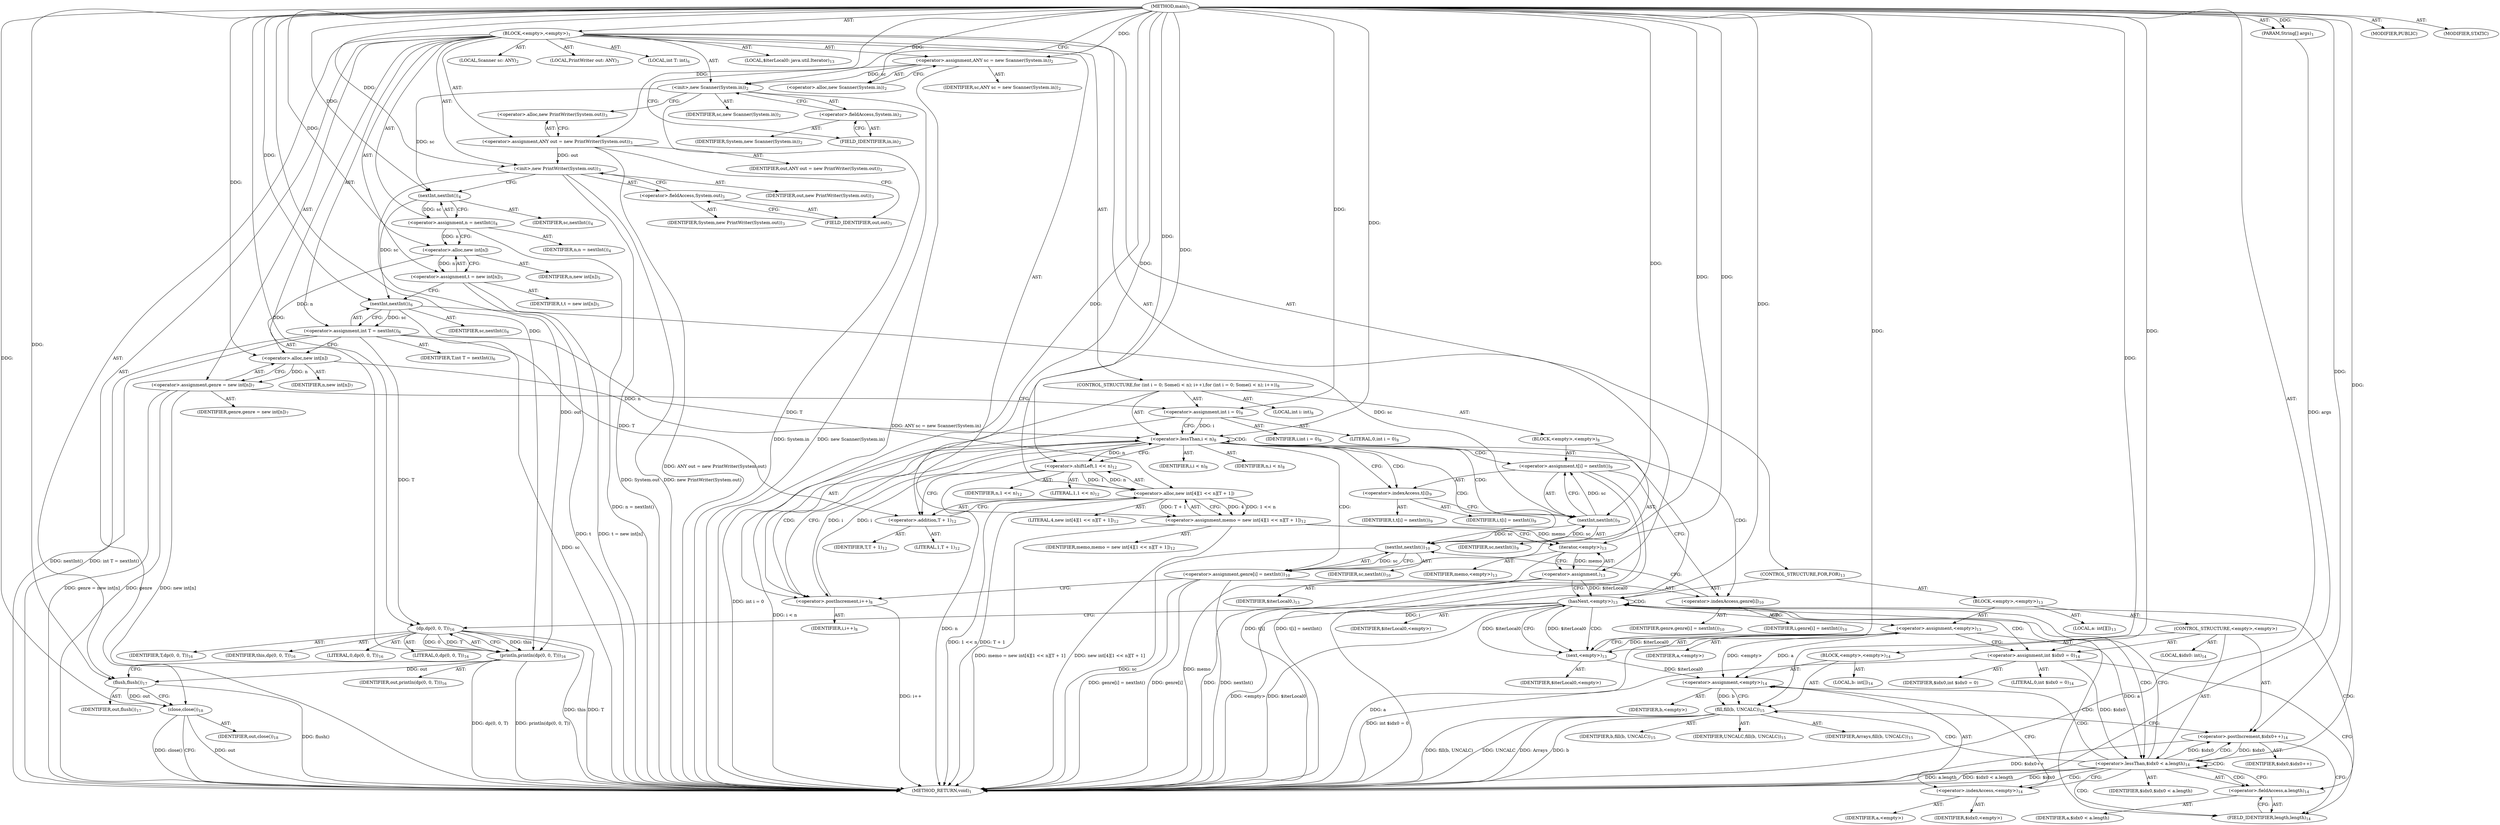 digraph "main" {  
"21" [label = <(METHOD,main)<SUB>1</SUB>> ]
"22" [label = <(PARAM,String[] args)<SUB>1</SUB>> ]
"23" [label = <(BLOCK,&lt;empty&gt;,&lt;empty&gt;)<SUB>1</SUB>> ]
"4" [label = <(LOCAL,Scanner sc: ANY)<SUB>2</SUB>> ]
"24" [label = <(&lt;operator&gt;.assignment,ANY sc = new Scanner(System.in))<SUB>2</SUB>> ]
"25" [label = <(IDENTIFIER,sc,ANY sc = new Scanner(System.in))<SUB>2</SUB>> ]
"26" [label = <(&lt;operator&gt;.alloc,new Scanner(System.in))<SUB>2</SUB>> ]
"27" [label = <(&lt;init&gt;,new Scanner(System.in))<SUB>2</SUB>> ]
"3" [label = <(IDENTIFIER,sc,new Scanner(System.in))<SUB>2</SUB>> ]
"28" [label = <(&lt;operator&gt;.fieldAccess,System.in)<SUB>2</SUB>> ]
"29" [label = <(IDENTIFIER,System,new Scanner(System.in))<SUB>2</SUB>> ]
"30" [label = <(FIELD_IDENTIFIER,in,in)<SUB>2</SUB>> ]
"6" [label = <(LOCAL,PrintWriter out: ANY)<SUB>3</SUB>> ]
"31" [label = <(&lt;operator&gt;.assignment,ANY out = new PrintWriter(System.out))<SUB>3</SUB>> ]
"32" [label = <(IDENTIFIER,out,ANY out = new PrintWriter(System.out))<SUB>3</SUB>> ]
"33" [label = <(&lt;operator&gt;.alloc,new PrintWriter(System.out))<SUB>3</SUB>> ]
"34" [label = <(&lt;init&gt;,new PrintWriter(System.out))<SUB>3</SUB>> ]
"5" [label = <(IDENTIFIER,out,new PrintWriter(System.out))<SUB>3</SUB>> ]
"35" [label = <(&lt;operator&gt;.fieldAccess,System.out)<SUB>3</SUB>> ]
"36" [label = <(IDENTIFIER,System,new PrintWriter(System.out))<SUB>3</SUB>> ]
"37" [label = <(FIELD_IDENTIFIER,out,out)<SUB>3</SUB>> ]
"38" [label = <(&lt;operator&gt;.assignment,n = nextInt())<SUB>4</SUB>> ]
"39" [label = <(IDENTIFIER,n,n = nextInt())<SUB>4</SUB>> ]
"40" [label = <(nextInt,nextInt())<SUB>4</SUB>> ]
"41" [label = <(IDENTIFIER,sc,nextInt())<SUB>4</SUB>> ]
"42" [label = <(&lt;operator&gt;.assignment,t = new int[n])<SUB>5</SUB>> ]
"43" [label = <(IDENTIFIER,t,t = new int[n])<SUB>5</SUB>> ]
"44" [label = <(&lt;operator&gt;.alloc,new int[n])> ]
"45" [label = <(IDENTIFIER,n,new int[n])<SUB>5</SUB>> ]
"46" [label = <(LOCAL,int T: int)<SUB>6</SUB>> ]
"47" [label = <(&lt;operator&gt;.assignment,int T = nextInt())<SUB>6</SUB>> ]
"48" [label = <(IDENTIFIER,T,int T = nextInt())<SUB>6</SUB>> ]
"49" [label = <(nextInt,nextInt())<SUB>6</SUB>> ]
"50" [label = <(IDENTIFIER,sc,nextInt())<SUB>6</SUB>> ]
"51" [label = <(&lt;operator&gt;.assignment,genre = new int[n])<SUB>7</SUB>> ]
"52" [label = <(IDENTIFIER,genre,genre = new int[n])<SUB>7</SUB>> ]
"53" [label = <(&lt;operator&gt;.alloc,new int[n])> ]
"54" [label = <(IDENTIFIER,n,new int[n])<SUB>7</SUB>> ]
"55" [label = <(CONTROL_STRUCTURE,for (int i = 0; Some(i &lt; n); i++),for (int i = 0; Some(i &lt; n); i++))<SUB>8</SUB>> ]
"56" [label = <(LOCAL,int i: int)<SUB>8</SUB>> ]
"57" [label = <(&lt;operator&gt;.assignment,int i = 0)<SUB>8</SUB>> ]
"58" [label = <(IDENTIFIER,i,int i = 0)<SUB>8</SUB>> ]
"59" [label = <(LITERAL,0,int i = 0)<SUB>8</SUB>> ]
"60" [label = <(&lt;operator&gt;.lessThan,i &lt; n)<SUB>8</SUB>> ]
"61" [label = <(IDENTIFIER,i,i &lt; n)<SUB>8</SUB>> ]
"62" [label = <(IDENTIFIER,n,i &lt; n)<SUB>8</SUB>> ]
"63" [label = <(&lt;operator&gt;.postIncrement,i++)<SUB>8</SUB>> ]
"64" [label = <(IDENTIFIER,i,i++)<SUB>8</SUB>> ]
"65" [label = <(BLOCK,&lt;empty&gt;,&lt;empty&gt;)<SUB>8</SUB>> ]
"66" [label = <(&lt;operator&gt;.assignment,t[i] = nextInt())<SUB>9</SUB>> ]
"67" [label = <(&lt;operator&gt;.indexAccess,t[i])<SUB>9</SUB>> ]
"68" [label = <(IDENTIFIER,t,t[i] = nextInt())<SUB>9</SUB>> ]
"69" [label = <(IDENTIFIER,i,t[i] = nextInt())<SUB>9</SUB>> ]
"70" [label = <(nextInt,nextInt())<SUB>9</SUB>> ]
"71" [label = <(IDENTIFIER,sc,nextInt())<SUB>9</SUB>> ]
"72" [label = <(&lt;operator&gt;.assignment,genre[i] = nextInt())<SUB>10</SUB>> ]
"73" [label = <(&lt;operator&gt;.indexAccess,genre[i])<SUB>10</SUB>> ]
"74" [label = <(IDENTIFIER,genre,genre[i] = nextInt())<SUB>10</SUB>> ]
"75" [label = <(IDENTIFIER,i,genre[i] = nextInt())<SUB>10</SUB>> ]
"76" [label = <(nextInt,nextInt())<SUB>10</SUB>> ]
"77" [label = <(IDENTIFIER,sc,nextInt())<SUB>10</SUB>> ]
"78" [label = <(&lt;operator&gt;.assignment,memo = new int[4][1 &lt;&lt; n][T + 1])<SUB>12</SUB>> ]
"79" [label = <(IDENTIFIER,memo,memo = new int[4][1 &lt;&lt; n][T + 1])<SUB>12</SUB>> ]
"80" [label = <(&lt;operator&gt;.alloc,new int[4][1 &lt;&lt; n][T + 1])> ]
"81" [label = <(LITERAL,4,new int[4][1 &lt;&lt; n][T + 1])<SUB>12</SUB>> ]
"82" [label = <(&lt;operator&gt;.shiftLeft,1 &lt;&lt; n)<SUB>12</SUB>> ]
"83" [label = <(LITERAL,1,1 &lt;&lt; n)<SUB>12</SUB>> ]
"84" [label = <(IDENTIFIER,n,1 &lt;&lt; n)<SUB>12</SUB>> ]
"85" [label = <(&lt;operator&gt;.addition,T + 1)<SUB>12</SUB>> ]
"86" [label = <(IDENTIFIER,T,T + 1)<SUB>12</SUB>> ]
"87" [label = <(LITERAL,1,T + 1)<SUB>12</SUB>> ]
"88" [label = <(LOCAL,$iterLocal0: java.util.Iterator)<SUB>13</SUB>> ]
"89" [label = <(&lt;operator&gt;.assignment,)<SUB>13</SUB>> ]
"90" [label = <(IDENTIFIER,$iterLocal0,)<SUB>13</SUB>> ]
"91" [label = <(iterator,&lt;empty&gt;)<SUB>13</SUB>> ]
"92" [label = <(IDENTIFIER,memo,&lt;empty&gt;)<SUB>13</SUB>> ]
"93" [label = <(CONTROL_STRUCTURE,FOR,FOR)<SUB>13</SUB>> ]
"94" [label = <(hasNext,&lt;empty&gt;)<SUB>13</SUB>> ]
"95" [label = <(IDENTIFIER,$iterLocal0,&lt;empty&gt;)> ]
"96" [label = <(BLOCK,&lt;empty&gt;,&lt;empty&gt;)<SUB>13</SUB>> ]
"97" [label = <(LOCAL,a: int[][])<SUB>13</SUB>> ]
"98" [label = <(&lt;operator&gt;.assignment,&lt;empty&gt;)<SUB>13</SUB>> ]
"99" [label = <(IDENTIFIER,a,&lt;empty&gt;)> ]
"100" [label = <(next,&lt;empty&gt;)<SUB>13</SUB>> ]
"101" [label = <(IDENTIFIER,$iterLocal0,&lt;empty&gt;)> ]
"102" [label = <(CONTROL_STRUCTURE,&lt;empty&gt;,&lt;empty&gt;)> ]
"103" [label = <(LOCAL,$idx0: int)<SUB>14</SUB>> ]
"104" [label = <(&lt;operator&gt;.assignment,int $idx0 = 0)<SUB>14</SUB>> ]
"105" [label = <(IDENTIFIER,$idx0,int $idx0 = 0)> ]
"106" [label = <(LITERAL,0,int $idx0 = 0)<SUB>14</SUB>> ]
"107" [label = <(&lt;operator&gt;.lessThan,$idx0 &lt; a.length)<SUB>14</SUB>> ]
"108" [label = <(IDENTIFIER,$idx0,$idx0 &lt; a.length)> ]
"109" [label = <(&lt;operator&gt;.fieldAccess,a.length)<SUB>14</SUB>> ]
"110" [label = <(IDENTIFIER,a,$idx0 &lt; a.length)> ]
"111" [label = <(FIELD_IDENTIFIER,length,length)<SUB>14</SUB>> ]
"112" [label = <(&lt;operator&gt;.postIncrement,$idx0++)<SUB>14</SUB>> ]
"113" [label = <(IDENTIFIER,$idx0,$idx0++)> ]
"114" [label = <(BLOCK,&lt;empty&gt;,&lt;empty&gt;)<SUB>14</SUB>> ]
"115" [label = <(LOCAL,b: int[])<SUB>14</SUB>> ]
"116" [label = <(&lt;operator&gt;.assignment,&lt;empty&gt;)<SUB>14</SUB>> ]
"117" [label = <(IDENTIFIER,b,&lt;empty&gt;)> ]
"118" [label = <(&lt;operator&gt;.indexAccess,&lt;empty&gt;)<SUB>14</SUB>> ]
"119" [label = <(IDENTIFIER,a,&lt;empty&gt;)> ]
"120" [label = <(IDENTIFIER,$idx0,&lt;empty&gt;)> ]
"121" [label = <(fill,fill(b, UNCALC))<SUB>15</SUB>> ]
"122" [label = <(IDENTIFIER,Arrays,fill(b, UNCALC))<SUB>15</SUB>> ]
"123" [label = <(IDENTIFIER,b,fill(b, UNCALC))<SUB>15</SUB>> ]
"124" [label = <(IDENTIFIER,UNCALC,fill(b, UNCALC))<SUB>15</SUB>> ]
"125" [label = <(println,println(dp(0, 0, T)))<SUB>16</SUB>> ]
"126" [label = <(IDENTIFIER,out,println(dp(0, 0, T)))<SUB>16</SUB>> ]
"127" [label = <(dp,dp(0, 0, T))<SUB>16</SUB>> ]
"128" [label = <(IDENTIFIER,this,dp(0, 0, T))<SUB>16</SUB>> ]
"129" [label = <(LITERAL,0,dp(0, 0, T))<SUB>16</SUB>> ]
"130" [label = <(LITERAL,0,dp(0, 0, T))<SUB>16</SUB>> ]
"131" [label = <(IDENTIFIER,T,dp(0, 0, T))<SUB>16</SUB>> ]
"132" [label = <(flush,flush())<SUB>17</SUB>> ]
"133" [label = <(IDENTIFIER,out,flush())<SUB>17</SUB>> ]
"134" [label = <(close,close())<SUB>18</SUB>> ]
"135" [label = <(IDENTIFIER,out,close())<SUB>18</SUB>> ]
"136" [label = <(MODIFIER,PUBLIC)> ]
"137" [label = <(MODIFIER,STATIC)> ]
"138" [label = <(METHOD_RETURN,void)<SUB>1</SUB>> ]
  "21" -> "22"  [ label = "AST: "] 
  "21" -> "23"  [ label = "AST: "] 
  "21" -> "136"  [ label = "AST: "] 
  "21" -> "137"  [ label = "AST: "] 
  "21" -> "138"  [ label = "AST: "] 
  "23" -> "4"  [ label = "AST: "] 
  "23" -> "24"  [ label = "AST: "] 
  "23" -> "27"  [ label = "AST: "] 
  "23" -> "6"  [ label = "AST: "] 
  "23" -> "31"  [ label = "AST: "] 
  "23" -> "34"  [ label = "AST: "] 
  "23" -> "38"  [ label = "AST: "] 
  "23" -> "42"  [ label = "AST: "] 
  "23" -> "46"  [ label = "AST: "] 
  "23" -> "47"  [ label = "AST: "] 
  "23" -> "51"  [ label = "AST: "] 
  "23" -> "55"  [ label = "AST: "] 
  "23" -> "78"  [ label = "AST: "] 
  "23" -> "88"  [ label = "AST: "] 
  "23" -> "89"  [ label = "AST: "] 
  "23" -> "93"  [ label = "AST: "] 
  "23" -> "125"  [ label = "AST: "] 
  "23" -> "132"  [ label = "AST: "] 
  "23" -> "134"  [ label = "AST: "] 
  "24" -> "25"  [ label = "AST: "] 
  "24" -> "26"  [ label = "AST: "] 
  "27" -> "3"  [ label = "AST: "] 
  "27" -> "28"  [ label = "AST: "] 
  "28" -> "29"  [ label = "AST: "] 
  "28" -> "30"  [ label = "AST: "] 
  "31" -> "32"  [ label = "AST: "] 
  "31" -> "33"  [ label = "AST: "] 
  "34" -> "5"  [ label = "AST: "] 
  "34" -> "35"  [ label = "AST: "] 
  "35" -> "36"  [ label = "AST: "] 
  "35" -> "37"  [ label = "AST: "] 
  "38" -> "39"  [ label = "AST: "] 
  "38" -> "40"  [ label = "AST: "] 
  "40" -> "41"  [ label = "AST: "] 
  "42" -> "43"  [ label = "AST: "] 
  "42" -> "44"  [ label = "AST: "] 
  "44" -> "45"  [ label = "AST: "] 
  "47" -> "48"  [ label = "AST: "] 
  "47" -> "49"  [ label = "AST: "] 
  "49" -> "50"  [ label = "AST: "] 
  "51" -> "52"  [ label = "AST: "] 
  "51" -> "53"  [ label = "AST: "] 
  "53" -> "54"  [ label = "AST: "] 
  "55" -> "56"  [ label = "AST: "] 
  "55" -> "57"  [ label = "AST: "] 
  "55" -> "60"  [ label = "AST: "] 
  "55" -> "63"  [ label = "AST: "] 
  "55" -> "65"  [ label = "AST: "] 
  "57" -> "58"  [ label = "AST: "] 
  "57" -> "59"  [ label = "AST: "] 
  "60" -> "61"  [ label = "AST: "] 
  "60" -> "62"  [ label = "AST: "] 
  "63" -> "64"  [ label = "AST: "] 
  "65" -> "66"  [ label = "AST: "] 
  "65" -> "72"  [ label = "AST: "] 
  "66" -> "67"  [ label = "AST: "] 
  "66" -> "70"  [ label = "AST: "] 
  "67" -> "68"  [ label = "AST: "] 
  "67" -> "69"  [ label = "AST: "] 
  "70" -> "71"  [ label = "AST: "] 
  "72" -> "73"  [ label = "AST: "] 
  "72" -> "76"  [ label = "AST: "] 
  "73" -> "74"  [ label = "AST: "] 
  "73" -> "75"  [ label = "AST: "] 
  "76" -> "77"  [ label = "AST: "] 
  "78" -> "79"  [ label = "AST: "] 
  "78" -> "80"  [ label = "AST: "] 
  "80" -> "81"  [ label = "AST: "] 
  "80" -> "82"  [ label = "AST: "] 
  "80" -> "85"  [ label = "AST: "] 
  "82" -> "83"  [ label = "AST: "] 
  "82" -> "84"  [ label = "AST: "] 
  "85" -> "86"  [ label = "AST: "] 
  "85" -> "87"  [ label = "AST: "] 
  "89" -> "90"  [ label = "AST: "] 
  "89" -> "91"  [ label = "AST: "] 
  "91" -> "92"  [ label = "AST: "] 
  "93" -> "94"  [ label = "AST: "] 
  "93" -> "96"  [ label = "AST: "] 
  "94" -> "95"  [ label = "AST: "] 
  "96" -> "97"  [ label = "AST: "] 
  "96" -> "98"  [ label = "AST: "] 
  "96" -> "102"  [ label = "AST: "] 
  "98" -> "99"  [ label = "AST: "] 
  "98" -> "100"  [ label = "AST: "] 
  "100" -> "101"  [ label = "AST: "] 
  "102" -> "103"  [ label = "AST: "] 
  "102" -> "104"  [ label = "AST: "] 
  "102" -> "107"  [ label = "AST: "] 
  "102" -> "112"  [ label = "AST: "] 
  "102" -> "114"  [ label = "AST: "] 
  "104" -> "105"  [ label = "AST: "] 
  "104" -> "106"  [ label = "AST: "] 
  "107" -> "108"  [ label = "AST: "] 
  "107" -> "109"  [ label = "AST: "] 
  "109" -> "110"  [ label = "AST: "] 
  "109" -> "111"  [ label = "AST: "] 
  "112" -> "113"  [ label = "AST: "] 
  "114" -> "115"  [ label = "AST: "] 
  "114" -> "116"  [ label = "AST: "] 
  "114" -> "121"  [ label = "AST: "] 
  "116" -> "117"  [ label = "AST: "] 
  "116" -> "118"  [ label = "AST: "] 
  "118" -> "119"  [ label = "AST: "] 
  "118" -> "120"  [ label = "AST: "] 
  "121" -> "122"  [ label = "AST: "] 
  "121" -> "123"  [ label = "AST: "] 
  "121" -> "124"  [ label = "AST: "] 
  "125" -> "126"  [ label = "AST: "] 
  "125" -> "127"  [ label = "AST: "] 
  "127" -> "128"  [ label = "AST: "] 
  "127" -> "129"  [ label = "AST: "] 
  "127" -> "130"  [ label = "AST: "] 
  "127" -> "131"  [ label = "AST: "] 
  "132" -> "133"  [ label = "AST: "] 
  "134" -> "135"  [ label = "AST: "] 
  "24" -> "30"  [ label = "CFG: "] 
  "27" -> "33"  [ label = "CFG: "] 
  "31" -> "37"  [ label = "CFG: "] 
  "34" -> "40"  [ label = "CFG: "] 
  "38" -> "44"  [ label = "CFG: "] 
  "42" -> "49"  [ label = "CFG: "] 
  "47" -> "53"  [ label = "CFG: "] 
  "51" -> "57"  [ label = "CFG: "] 
  "78" -> "91"  [ label = "CFG: "] 
  "89" -> "94"  [ label = "CFG: "] 
  "125" -> "132"  [ label = "CFG: "] 
  "132" -> "134"  [ label = "CFG: "] 
  "134" -> "138"  [ label = "CFG: "] 
  "26" -> "24"  [ label = "CFG: "] 
  "28" -> "27"  [ label = "CFG: "] 
  "33" -> "31"  [ label = "CFG: "] 
  "35" -> "34"  [ label = "CFG: "] 
  "40" -> "38"  [ label = "CFG: "] 
  "44" -> "42"  [ label = "CFG: "] 
  "49" -> "47"  [ label = "CFG: "] 
  "53" -> "51"  [ label = "CFG: "] 
  "57" -> "60"  [ label = "CFG: "] 
  "60" -> "67"  [ label = "CFG: "] 
  "60" -> "82"  [ label = "CFG: "] 
  "63" -> "60"  [ label = "CFG: "] 
  "80" -> "78"  [ label = "CFG: "] 
  "91" -> "89"  [ label = "CFG: "] 
  "94" -> "100"  [ label = "CFG: "] 
  "94" -> "127"  [ label = "CFG: "] 
  "127" -> "125"  [ label = "CFG: "] 
  "30" -> "28"  [ label = "CFG: "] 
  "37" -> "35"  [ label = "CFG: "] 
  "66" -> "73"  [ label = "CFG: "] 
  "72" -> "63"  [ label = "CFG: "] 
  "82" -> "85"  [ label = "CFG: "] 
  "85" -> "80"  [ label = "CFG: "] 
  "98" -> "104"  [ label = "CFG: "] 
  "67" -> "70"  [ label = "CFG: "] 
  "70" -> "66"  [ label = "CFG: "] 
  "73" -> "76"  [ label = "CFG: "] 
  "76" -> "72"  [ label = "CFG: "] 
  "100" -> "98"  [ label = "CFG: "] 
  "104" -> "111"  [ label = "CFG: "] 
  "107" -> "94"  [ label = "CFG: "] 
  "107" -> "118"  [ label = "CFG: "] 
  "112" -> "111"  [ label = "CFG: "] 
  "109" -> "107"  [ label = "CFG: "] 
  "116" -> "121"  [ label = "CFG: "] 
  "121" -> "112"  [ label = "CFG: "] 
  "111" -> "109"  [ label = "CFG: "] 
  "118" -> "116"  [ label = "CFG: "] 
  "21" -> "26"  [ label = "CFG: "] 
  "22" -> "138"  [ label = "DDG: args"] 
  "24" -> "138"  [ label = "DDG: ANY sc = new Scanner(System.in)"] 
  "27" -> "138"  [ label = "DDG: System.in"] 
  "27" -> "138"  [ label = "DDG: new Scanner(System.in)"] 
  "31" -> "138"  [ label = "DDG: ANY out = new PrintWriter(System.out)"] 
  "34" -> "138"  [ label = "DDG: System.out"] 
  "34" -> "138"  [ label = "DDG: new PrintWriter(System.out)"] 
  "38" -> "138"  [ label = "DDG: n = nextInt()"] 
  "42" -> "138"  [ label = "DDG: t"] 
  "42" -> "138"  [ label = "DDG: t = new int[n]"] 
  "49" -> "138"  [ label = "DDG: sc"] 
  "47" -> "138"  [ label = "DDG: nextInt()"] 
  "47" -> "138"  [ label = "DDG: int T = nextInt()"] 
  "51" -> "138"  [ label = "DDG: genre"] 
  "51" -> "138"  [ label = "DDG: new int[n]"] 
  "51" -> "138"  [ label = "DDG: genre = new int[n]"] 
  "57" -> "138"  [ label = "DDG: int i = 0"] 
  "60" -> "138"  [ label = "DDG: i"] 
  "60" -> "138"  [ label = "DDG: i &lt; n"] 
  "82" -> "138"  [ label = "DDG: n"] 
  "80" -> "138"  [ label = "DDG: 1 &lt;&lt; n"] 
  "80" -> "138"  [ label = "DDG: T + 1"] 
  "78" -> "138"  [ label = "DDG: new int[4][1 &lt;&lt; n][T + 1]"] 
  "78" -> "138"  [ label = "DDG: memo = new int[4][1 &lt;&lt; n][T + 1]"] 
  "91" -> "138"  [ label = "DDG: memo"] 
  "89" -> "138"  [ label = "DDG: "] 
  "94" -> "138"  [ label = "DDG: $iterLocal0"] 
  "94" -> "138"  [ label = "DDG: &lt;empty&gt;"] 
  "127" -> "138"  [ label = "DDG: T"] 
  "125" -> "138"  [ label = "DDG: dp(0, 0, T)"] 
  "125" -> "138"  [ label = "DDG: println(dp(0, 0, T))"] 
  "132" -> "138"  [ label = "DDG: flush()"] 
  "134" -> "138"  [ label = "DDG: out"] 
  "134" -> "138"  [ label = "DDG: close()"] 
  "98" -> "138"  [ label = "DDG: a"] 
  "104" -> "138"  [ label = "DDG: int $idx0 = 0"] 
  "107" -> "138"  [ label = "DDG: $idx0"] 
  "107" -> "138"  [ label = "DDG: a.length"] 
  "107" -> "138"  [ label = "DDG: $idx0 &lt; a.length"] 
  "121" -> "138"  [ label = "DDG: Arrays"] 
  "121" -> "138"  [ label = "DDG: b"] 
  "121" -> "138"  [ label = "DDG: fill(b, UNCALC)"] 
  "112" -> "138"  [ label = "DDG: $idx0++"] 
  "66" -> "138"  [ label = "DDG: t[i]"] 
  "66" -> "138"  [ label = "DDG: t[i] = nextInt()"] 
  "72" -> "138"  [ label = "DDG: genre[i]"] 
  "76" -> "138"  [ label = "DDG: sc"] 
  "72" -> "138"  [ label = "DDG: nextInt()"] 
  "72" -> "138"  [ label = "DDG: genre[i] = nextInt()"] 
  "63" -> "138"  [ label = "DDG: i++"] 
  "127" -> "138"  [ label = "DDG: this"] 
  "121" -> "138"  [ label = "DDG: UNCALC"] 
  "21" -> "22"  [ label = "DDG: "] 
  "21" -> "24"  [ label = "DDG: "] 
  "21" -> "31"  [ label = "DDG: "] 
  "40" -> "38"  [ label = "DDG: sc"] 
  "44" -> "42"  [ label = "DDG: n"] 
  "49" -> "47"  [ label = "DDG: sc"] 
  "53" -> "51"  [ label = "DDG: n"] 
  "80" -> "78"  [ label = "DDG: 4"] 
  "80" -> "78"  [ label = "DDG: 1 &lt;&lt; n"] 
  "80" -> "78"  [ label = "DDG: T + 1"] 
  "91" -> "89"  [ label = "DDG: memo"] 
  "24" -> "27"  [ label = "DDG: sc"] 
  "21" -> "27"  [ label = "DDG: "] 
  "31" -> "34"  [ label = "DDG: out"] 
  "21" -> "34"  [ label = "DDG: "] 
  "21" -> "57"  [ label = "DDG: "] 
  "34" -> "125"  [ label = "DDG: out"] 
  "21" -> "125"  [ label = "DDG: "] 
  "127" -> "125"  [ label = "DDG: this"] 
  "127" -> "125"  [ label = "DDG: 0"] 
  "127" -> "125"  [ label = "DDG: T"] 
  "125" -> "132"  [ label = "DDG: out"] 
  "21" -> "132"  [ label = "DDG: "] 
  "132" -> "134"  [ label = "DDG: out"] 
  "21" -> "134"  [ label = "DDG: "] 
  "27" -> "40"  [ label = "DDG: sc"] 
  "21" -> "40"  [ label = "DDG: "] 
  "38" -> "44"  [ label = "DDG: n"] 
  "21" -> "44"  [ label = "DDG: "] 
  "40" -> "49"  [ label = "DDG: sc"] 
  "21" -> "49"  [ label = "DDG: "] 
  "44" -> "53"  [ label = "DDG: n"] 
  "21" -> "53"  [ label = "DDG: "] 
  "57" -> "60"  [ label = "DDG: i"] 
  "63" -> "60"  [ label = "DDG: i"] 
  "21" -> "60"  [ label = "DDG: "] 
  "53" -> "60"  [ label = "DDG: n"] 
  "60" -> "63"  [ label = "DDG: i"] 
  "21" -> "63"  [ label = "DDG: "] 
  "70" -> "66"  [ label = "DDG: sc"] 
  "76" -> "72"  [ label = "DDG: sc"] 
  "21" -> "80"  [ label = "DDG: "] 
  "82" -> "80"  [ label = "DDG: 1"] 
  "82" -> "80"  [ label = "DDG: n"] 
  "47" -> "80"  [ label = "DDG: T"] 
  "78" -> "91"  [ label = "DDG: memo"] 
  "21" -> "91"  [ label = "DDG: "] 
  "89" -> "94"  [ label = "DDG: $iterLocal0"] 
  "100" -> "94"  [ label = "DDG: $iterLocal0"] 
  "21" -> "94"  [ label = "DDG: "] 
  "100" -> "98"  [ label = "DDG: $iterLocal0"] 
  "21" -> "127"  [ label = "DDG: "] 
  "47" -> "127"  [ label = "DDG: T"] 
  "21" -> "82"  [ label = "DDG: "] 
  "60" -> "82"  [ label = "DDG: n"] 
  "47" -> "85"  [ label = "DDG: T"] 
  "21" -> "85"  [ label = "DDG: "] 
  "21" -> "104"  [ label = "DDG: "] 
  "49" -> "70"  [ label = "DDG: sc"] 
  "76" -> "70"  [ label = "DDG: sc"] 
  "21" -> "70"  [ label = "DDG: "] 
  "70" -> "76"  [ label = "DDG: sc"] 
  "21" -> "76"  [ label = "DDG: "] 
  "94" -> "100"  [ label = "DDG: $iterLocal0"] 
  "21" -> "100"  [ label = "DDG: "] 
  "104" -> "107"  [ label = "DDG: $idx0"] 
  "112" -> "107"  [ label = "DDG: $idx0"] 
  "21" -> "107"  [ label = "DDG: "] 
  "98" -> "107"  [ label = "DDG: a"] 
  "107" -> "112"  [ label = "DDG: $idx0"] 
  "21" -> "112"  [ label = "DDG: "] 
  "98" -> "116"  [ label = "DDG: a"] 
  "98" -> "116"  [ label = "DDG: &lt;empty&gt;"] 
  "100" -> "116"  [ label = "DDG: $iterLocal0"] 
  "21" -> "121"  [ label = "DDG: "] 
  "116" -> "121"  [ label = "DDG: b"] 
  "60" -> "60"  [ label = "CDG: "] 
  "60" -> "73"  [ label = "CDG: "] 
  "60" -> "66"  [ label = "CDG: "] 
  "60" -> "72"  [ label = "CDG: "] 
  "60" -> "67"  [ label = "CDG: "] 
  "60" -> "70"  [ label = "CDG: "] 
  "60" -> "63"  [ label = "CDG: "] 
  "60" -> "76"  [ label = "CDG: "] 
  "94" -> "107"  [ label = "CDG: "] 
  "94" -> "94"  [ label = "CDG: "] 
  "94" -> "98"  [ label = "CDG: "] 
  "94" -> "100"  [ label = "CDG: "] 
  "94" -> "104"  [ label = "CDG: "] 
  "94" -> "111"  [ label = "CDG: "] 
  "94" -> "109"  [ label = "CDG: "] 
  "107" -> "107"  [ label = "CDG: "] 
  "107" -> "116"  [ label = "CDG: "] 
  "107" -> "118"  [ label = "CDG: "] 
  "107" -> "121"  [ label = "CDG: "] 
  "107" -> "112"  [ label = "CDG: "] 
  "107" -> "111"  [ label = "CDG: "] 
  "107" -> "109"  [ label = "CDG: "] 
}

